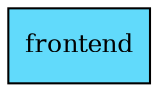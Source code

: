 // Monorepo Dependency Graph
digraph {
	dpi=300 rankdir=TB size="16,12"
	frontend [label=frontend fillcolor="#61DAFB" fontsize=12 fontweight=bold shape=box style=filled]
}
